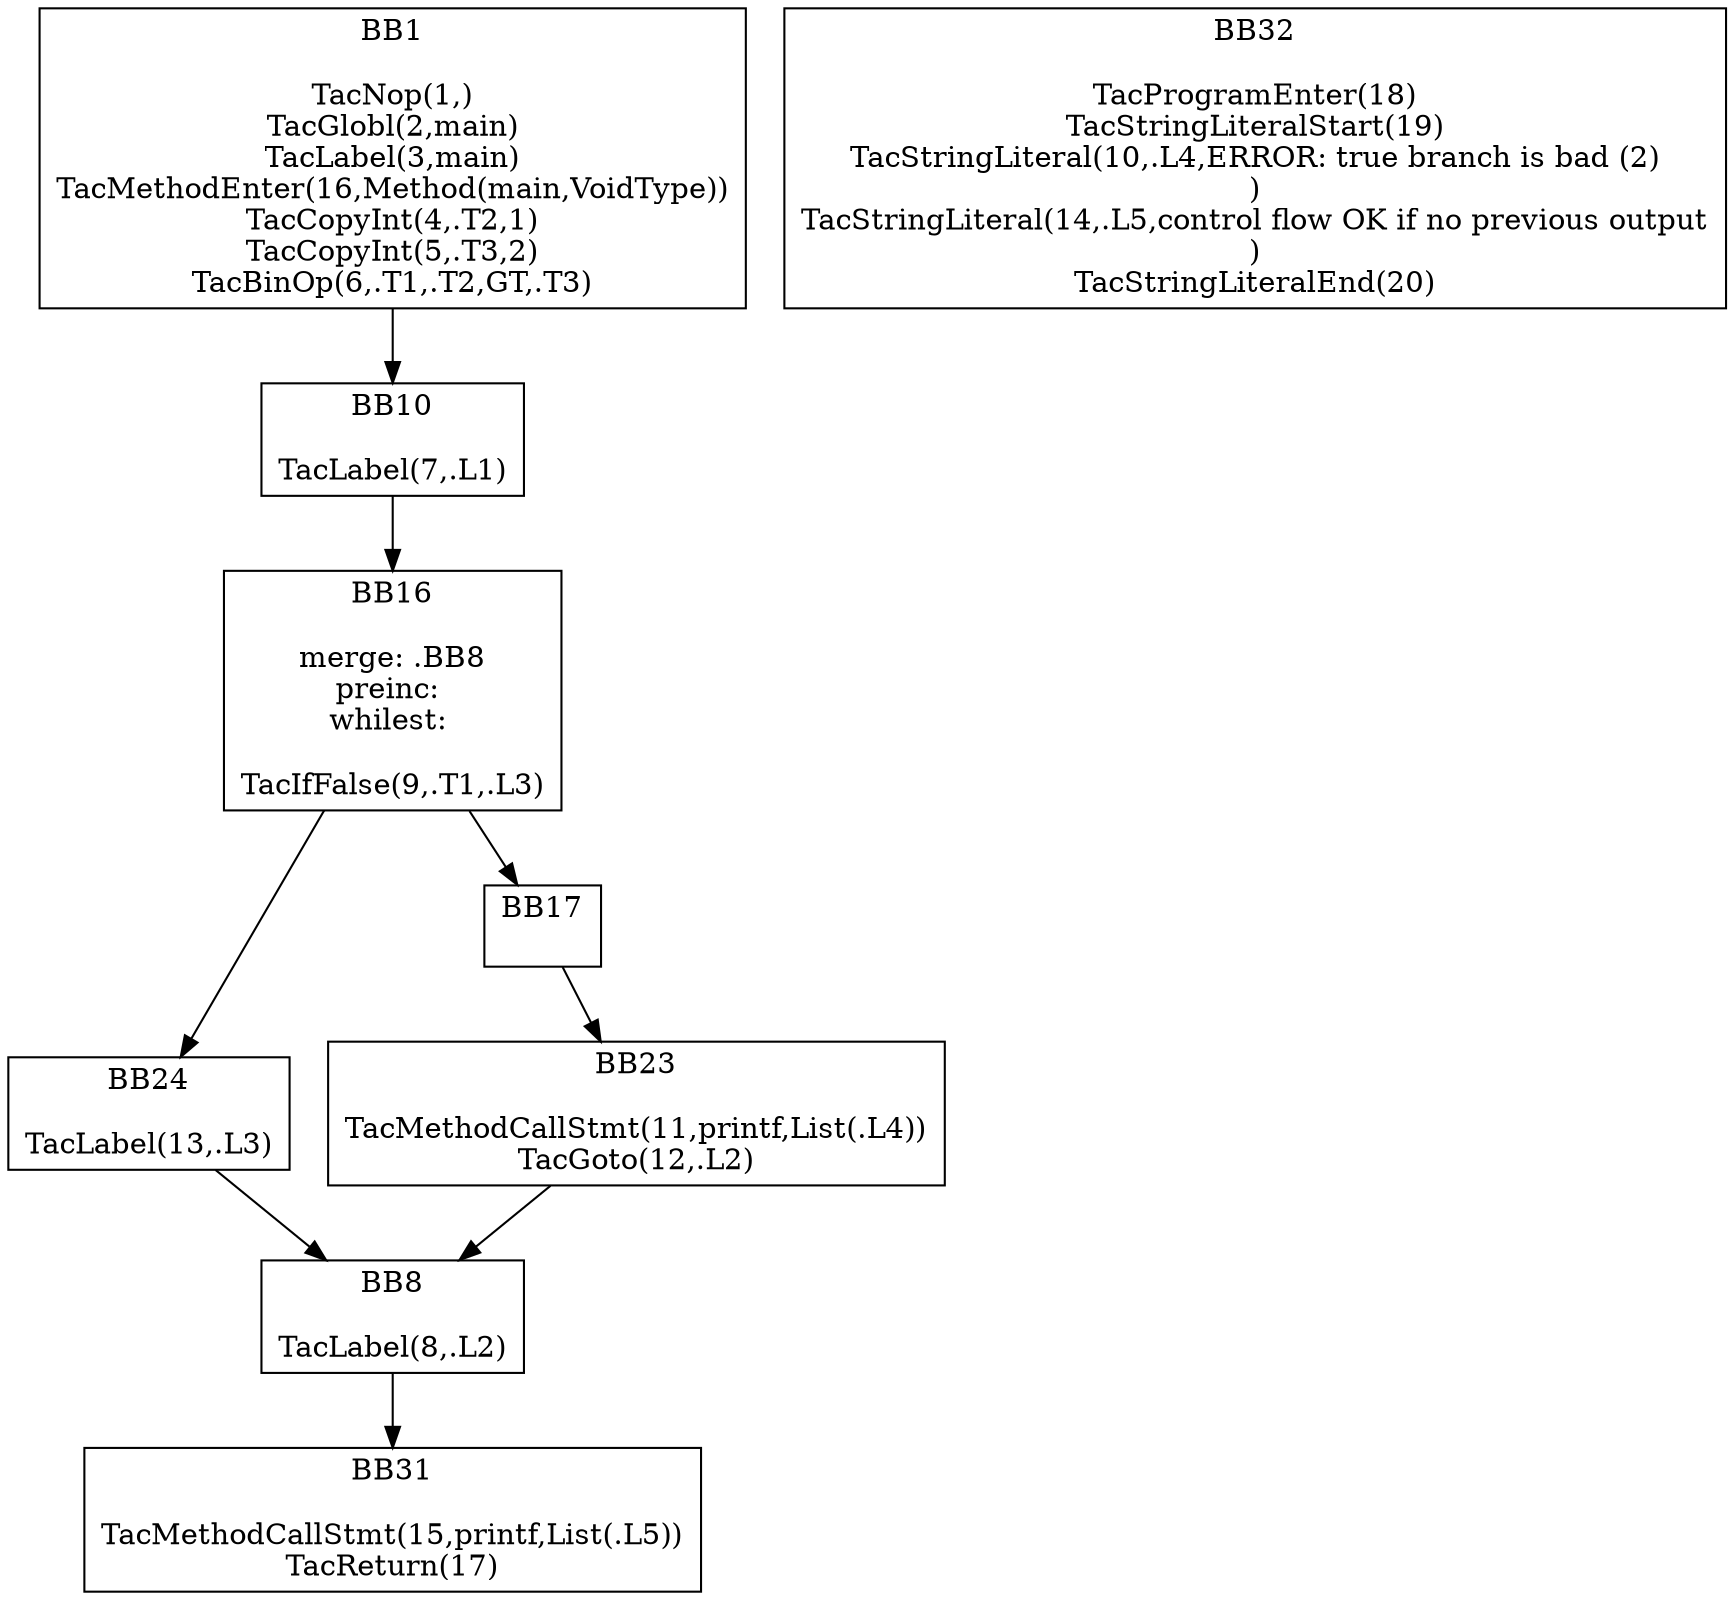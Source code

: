 digraph G {
	BB16 [shape=box,label="BB16\n\nmerge: .BB8\npreinc: \nwhilest: \n\nTacIfFalse(9,.T1,.L3)"];
	BB16 -> BB24;
	BB16 -> BB17;
	BB10 [shape=box,label="BB10\n\nTacLabel(7,.L1)"];
	BB10 -> BB16;
	BB1 [shape=box,label="BB1\n\nTacNop(1,)\nTacGlobl(2,main)\nTacLabel(3,main)\nTacMethodEnter(16,Method(main,VoidType))\nTacCopyInt(4,.T2,1)\nTacCopyInt(5,.T3,2)\nTacBinOp(6,.T1,.T2,GT,.T3)"];
	BB1 -> BB10;
	BB23 [shape=box,label="BB23\n\nTacMethodCallStmt(11,printf,List(.L4))\nTacGoto(12,.L2)"];
	BB23 -> BB8;
	BB24 [shape=box,label="BB24\n\nTacLabel(13,.L3)"];
	BB24 -> BB8;
	BB32 [shape=box,label="BB32\n\nTacProgramEnter(18)\nTacStringLiteralStart(19)\nTacStringLiteral(10,.L4,ERROR: true branch is bad (2)\n)\nTacStringLiteral(14,.L5,control flow OK if no previous output\n)\nTacStringLiteralEnd(20)"];
	BB31 [shape=box,label="BB31\n\nTacMethodCallStmt(15,printf,List(.L5))\nTacReturn(17)"];
	BB17 [shape=box,label="BB17\n\n"];
	BB17 -> BB23;
	BB8 [shape=box,label="BB8\n\nTacLabel(8,.L2)"];
	BB8 -> BB31;
}
